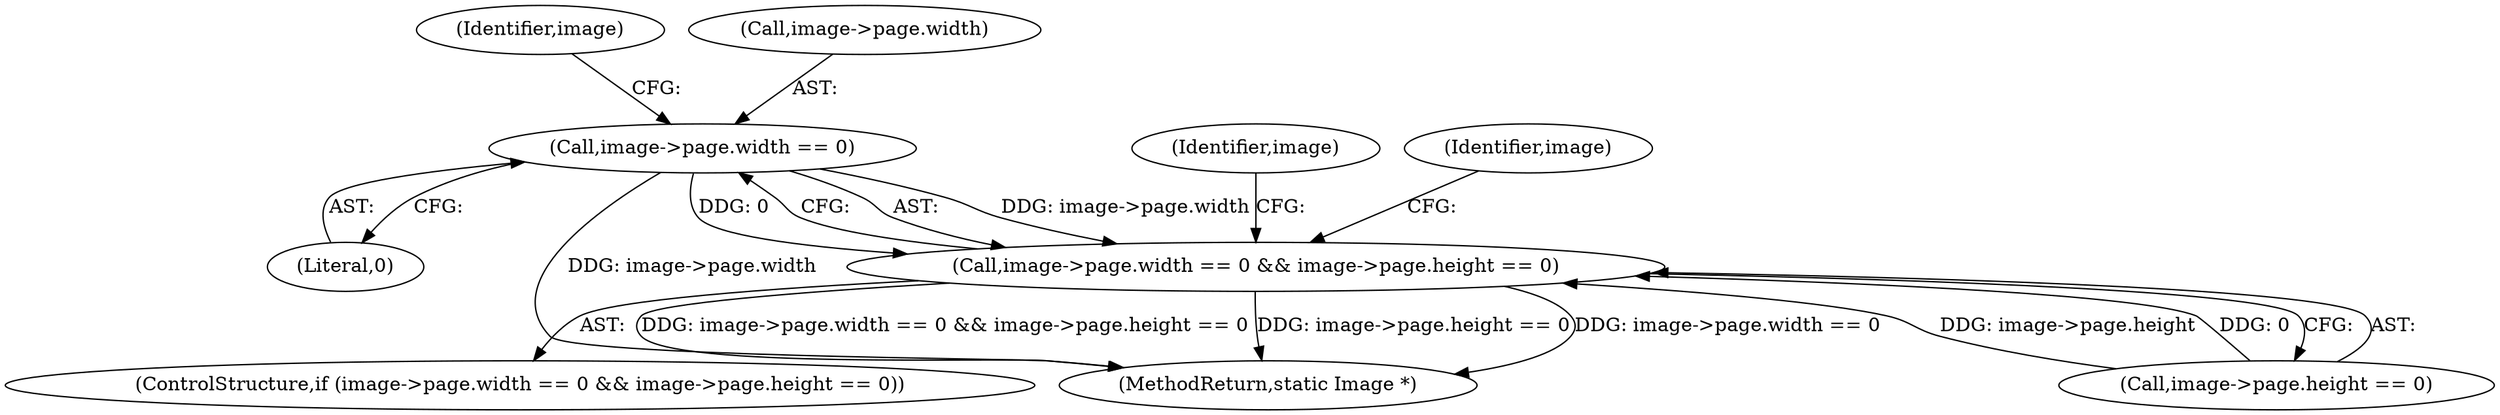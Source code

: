 digraph "0_ImageMagick_9eedb5660f1704cde8e8cd784c5c2a09dd2fd60f@pointer" {
"1002051" [label="(Call,image->page.width == 0)"];
"1002050" [label="(Call,image->page.width == 0 && image->page.height == 0)"];
"1002085" [label="(Identifier,image)"];
"1002057" [label="(Literal,0)"];
"1002175" [label="(MethodReturn,static Image *)"];
"1002050" [label="(Call,image->page.width == 0 && image->page.height == 0)"];
"1002069" [label="(Identifier,image)"];
"1002051" [label="(Call,image->page.width == 0)"];
"1002061" [label="(Identifier,image)"];
"1002049" [label="(ControlStructure,if (image->page.width == 0 && image->page.height == 0))"];
"1002052" [label="(Call,image->page.width)"];
"1002058" [label="(Call,image->page.height == 0)"];
"1002051" -> "1002050"  [label="AST: "];
"1002051" -> "1002057"  [label="CFG: "];
"1002052" -> "1002051"  [label="AST: "];
"1002057" -> "1002051"  [label="AST: "];
"1002061" -> "1002051"  [label="CFG: "];
"1002050" -> "1002051"  [label="CFG: "];
"1002051" -> "1002175"  [label="DDG: image->page.width"];
"1002051" -> "1002050"  [label="DDG: image->page.width"];
"1002051" -> "1002050"  [label="DDG: 0"];
"1002050" -> "1002049"  [label="AST: "];
"1002050" -> "1002058"  [label="CFG: "];
"1002058" -> "1002050"  [label="AST: "];
"1002069" -> "1002050"  [label="CFG: "];
"1002085" -> "1002050"  [label="CFG: "];
"1002050" -> "1002175"  [label="DDG: image->page.height == 0"];
"1002050" -> "1002175"  [label="DDG: image->page.width == 0"];
"1002050" -> "1002175"  [label="DDG: image->page.width == 0 && image->page.height == 0"];
"1002058" -> "1002050"  [label="DDG: image->page.height"];
"1002058" -> "1002050"  [label="DDG: 0"];
}

